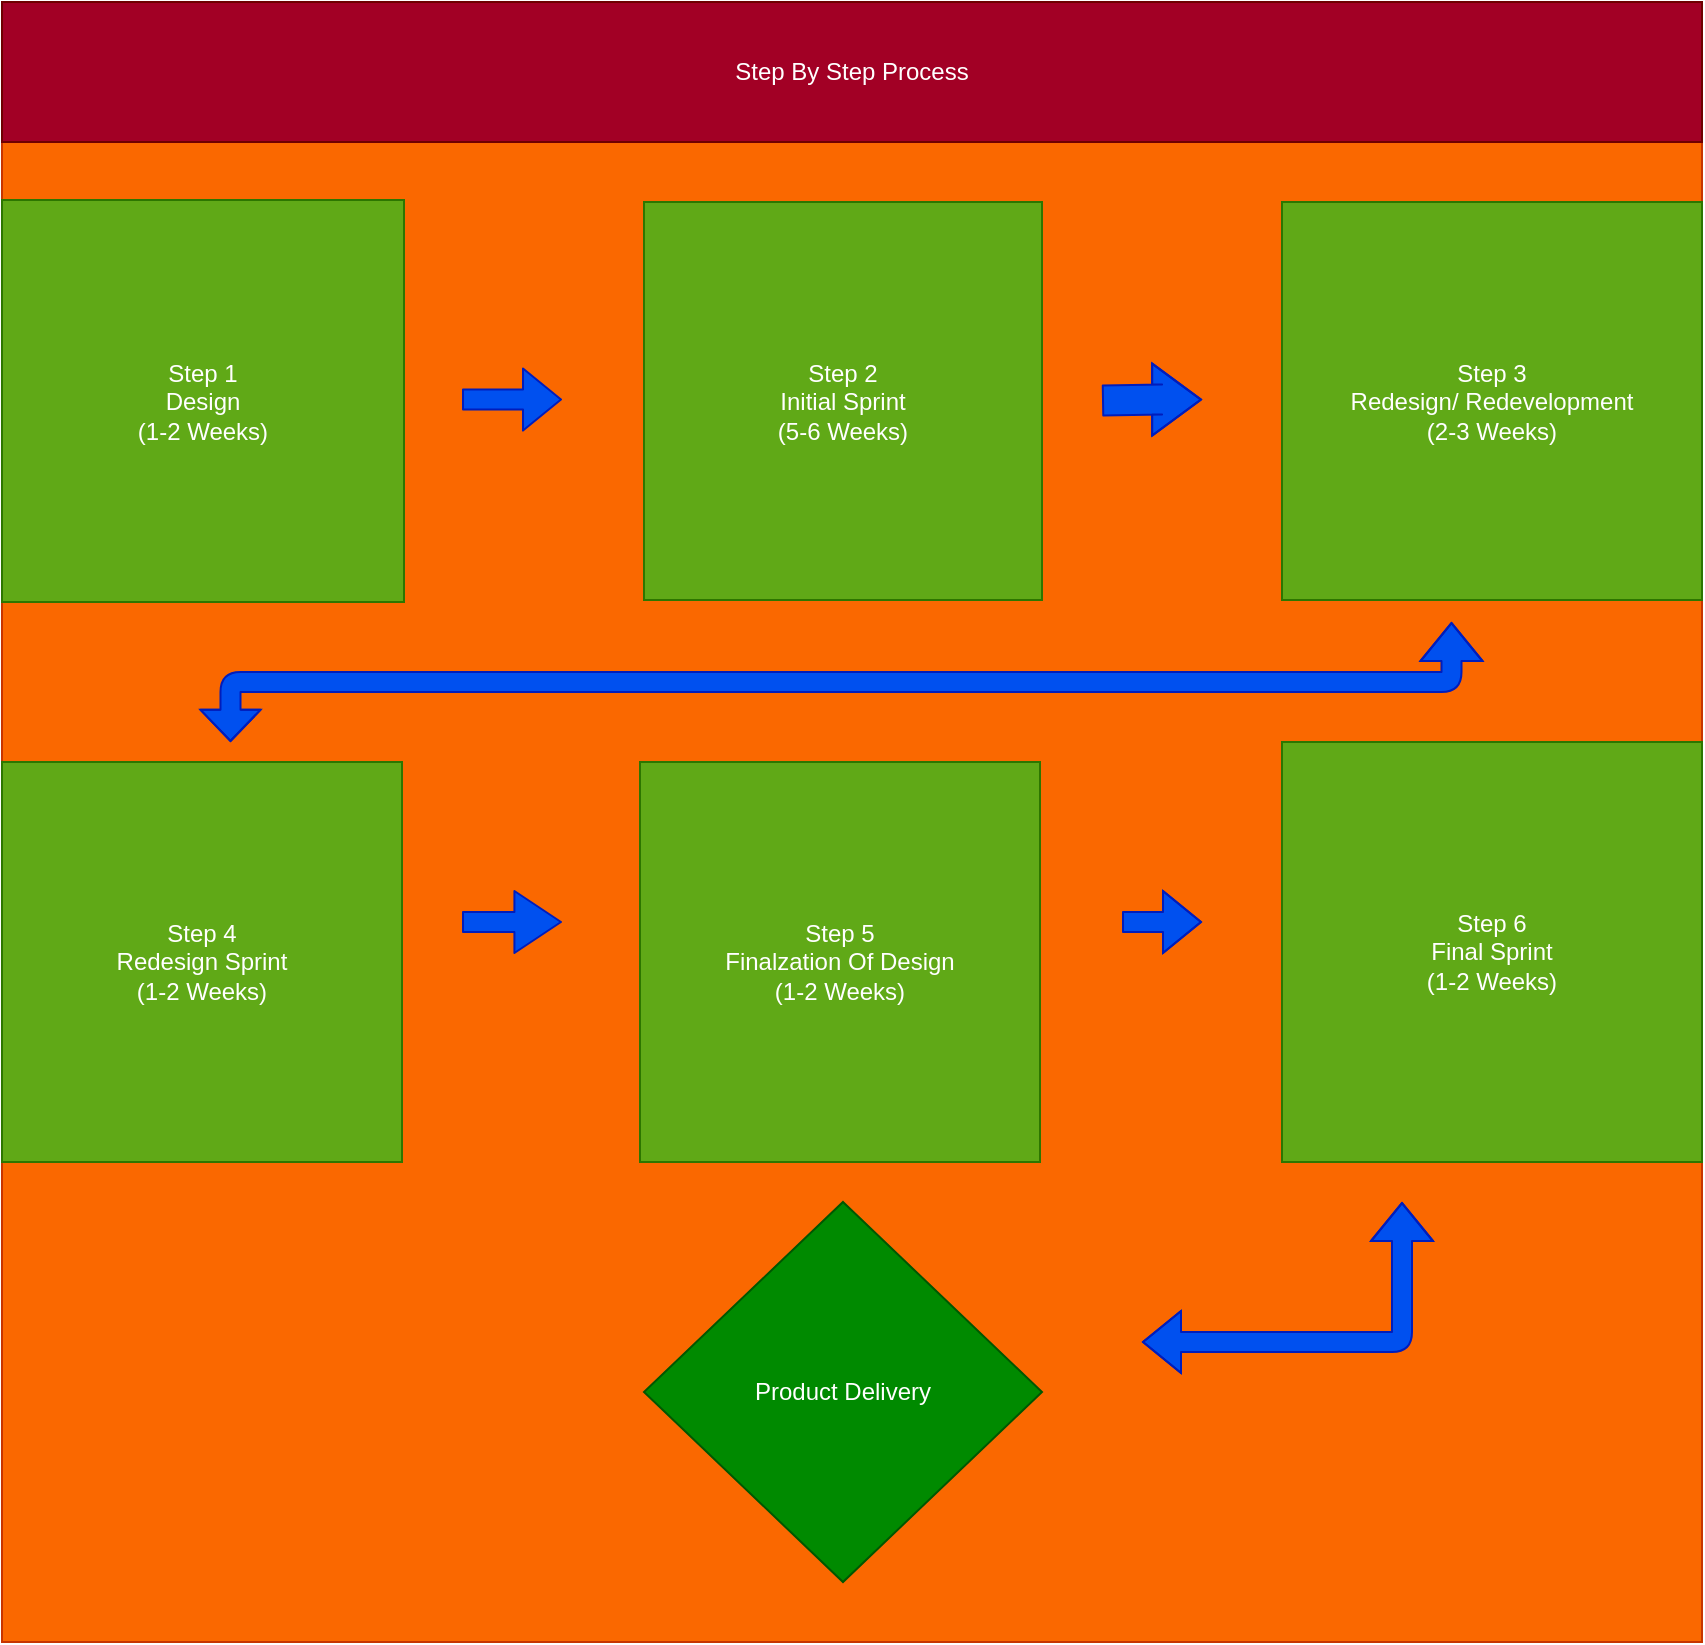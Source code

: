 <mxfile>
    <diagram id="TkW9D12AQJbugdKpUHua" name="Step Process Rough Draft 1">
        <mxGraphModel dx="1554" dy="1910" grid="1" gridSize="10" guides="1" tooltips="1" connect="1" arrows="1" fold="1" page="1" pageScale="1" pageWidth="850" pageHeight="1100" math="0" shadow="0">
            <root>
                <mxCell id="0"/>
                <mxCell id="1" parent="0"/>
                <mxCell id="24" value="" style="rounded=0;whiteSpace=wrap;html=1;fillColor=#fa6800;fontColor=#000000;strokeColor=#C73500;" vertex="1" parent="1">
                    <mxGeometry y="-1030" width="850" height="750" as="geometry"/>
                </mxCell>
                <mxCell id="2" value="Step 1&lt;br&gt;Design &lt;br&gt;(1-2 Weeks)" style="whiteSpace=wrap;html=1;aspect=fixed;fillColor=#60a917;fontColor=#ffffff;strokeColor=#2D7600;" parent="1" vertex="1">
                    <mxGeometry y="-1001" width="201" height="201" as="geometry"/>
                </mxCell>
                <mxCell id="4" value="Step 2&lt;br&gt;Initial Sprint &lt;br&gt;(5-6 Weeks)" style="whiteSpace=wrap;html=1;aspect=fixed;fillColor=#60a917;fontColor=#ffffff;strokeColor=#2D7600;" parent="1" vertex="1">
                    <mxGeometry x="321" y="-1000" width="199" height="199" as="geometry"/>
                </mxCell>
                <mxCell id="6" value="" style="shape=flexArrow;endArrow=classic;html=1;fillColor=#0050ef;strokeColor=#001DBC;" parent="1" edge="1">
                    <mxGeometry width="50" height="50" relative="1" as="geometry">
                        <mxPoint x="230" y="-901.21" as="sourcePoint"/>
                        <mxPoint x="280" y="-901.21" as="targetPoint"/>
                    </mxGeometry>
                </mxCell>
                <mxCell id="9" value="" style="shape=flexArrow;endArrow=classic;html=1;width=15;endSize=7.81;fillColor=#0050ef;strokeColor=#001DBC;" parent="1" edge="1">
                    <mxGeometry width="50" height="50" relative="1" as="geometry">
                        <mxPoint x="550" y="-900.71" as="sourcePoint"/>
                        <mxPoint x="600" y="-901.21" as="targetPoint"/>
                        <Array as="points">
                            <mxPoint x="580" y="-901.21"/>
                        </Array>
                    </mxGeometry>
                </mxCell>
                <mxCell id="10" value="Step 3 &lt;br&gt;Redesign/ Redevelopment&lt;br&gt;(2-3 Weeks)" style="rounded=0;whiteSpace=wrap;html=1;fillColor=#60a917;fontColor=#ffffff;strokeColor=#2D7600;" parent="1" vertex="1">
                    <mxGeometry x="640" y="-1000" width="210" height="199" as="geometry"/>
                </mxCell>
                <mxCell id="13" value="" style="shape=flexArrow;endArrow=classic;startArrow=classic;html=1;startWidth=19;startSize=4.86;fillColor=#0050ef;strokeColor=#001DBC;" parent="1" edge="1">
                    <mxGeometry width="100" height="100" relative="1" as="geometry">
                        <mxPoint x="114.25" y="-730" as="sourcePoint"/>
                        <mxPoint x="724.75" y="-790" as="targetPoint"/>
                        <Array as="points">
                            <mxPoint x="114.25" y="-760"/>
                            <mxPoint x="410" y="-760"/>
                            <mxPoint x="724.75" y="-760"/>
                        </Array>
                    </mxGeometry>
                </mxCell>
                <mxCell id="14" value="Step 4&lt;br&gt;Redesign Sprint&lt;br&gt;(1-2 Weeks)" style="whiteSpace=wrap;html=1;aspect=fixed;fillColor=#60a917;fontColor=#ffffff;strokeColor=#2D7600;" parent="1" vertex="1">
                    <mxGeometry y="-720" width="200" height="200" as="geometry"/>
                </mxCell>
                <mxCell id="15" value="" style="shape=flexArrow;endArrow=classic;html=1;width=10;endSize=7.43;fillColor=#0050ef;strokeColor=#001DBC;" parent="1" edge="1">
                    <mxGeometry width="50" height="50" relative="1" as="geometry">
                        <mxPoint x="230" y="-640" as="sourcePoint"/>
                        <mxPoint x="280" y="-640" as="targetPoint"/>
                    </mxGeometry>
                </mxCell>
                <mxCell id="16" value="&lt;span&gt;Step 5&lt;/span&gt;&lt;br&gt;&lt;span&gt;Finalzation Of Design&lt;/span&gt;&lt;br&gt;&lt;span&gt;(1-2 Weeks)&lt;/span&gt;" style="whiteSpace=wrap;html=1;aspect=fixed;fillColor=#60a917;fontColor=#ffffff;strokeColor=#2D7600;" parent="1" vertex="1">
                    <mxGeometry x="319" y="-720" width="200" height="200" as="geometry"/>
                </mxCell>
                <mxCell id="17" value="" style="shape=flexArrow;endArrow=classic;html=1;fillColor=#0050ef;strokeColor=#001DBC;" parent="1" edge="1">
                    <mxGeometry width="50" height="50" relative="1" as="geometry">
                        <mxPoint x="560" y="-640" as="sourcePoint"/>
                        <mxPoint x="600" y="-640" as="targetPoint"/>
                        <Array as="points">
                            <mxPoint x="570" y="-640"/>
                        </Array>
                    </mxGeometry>
                </mxCell>
                <mxCell id="18" value="Step 6&lt;br&gt;Final Sprint&lt;br&gt;(1-2 Weeks)" style="whiteSpace=wrap;html=1;aspect=fixed;fillColor=#60a917;fontColor=#ffffff;strokeColor=#2D7600;" parent="1" vertex="1">
                    <mxGeometry x="640" y="-730" width="210" height="210" as="geometry"/>
                </mxCell>
                <mxCell id="21" value="" style="shape=flexArrow;endArrow=classic;startArrow=classic;html=1;fillColor=#0050ef;strokeColor=#001DBC;" parent="1" edge="1">
                    <mxGeometry width="100" height="100" relative="1" as="geometry">
                        <mxPoint x="570" y="-430" as="sourcePoint"/>
                        <mxPoint x="700" y="-500" as="targetPoint"/>
                        <Array as="points">
                            <mxPoint x="700" y="-430"/>
                        </Array>
                    </mxGeometry>
                </mxCell>
                <mxCell id="22" value="Product Delivery" style="rhombus;whiteSpace=wrap;html=1;fillColor=#008a00;fontColor=#ffffff;strokeColor=#005700;" parent="1" vertex="1">
                    <mxGeometry x="321" y="-500" width="199" height="190" as="geometry"/>
                </mxCell>
                <mxCell id="23" value="Step By Step Process" style="rounded=0;whiteSpace=wrap;html=1;fillColor=#a20025;fontColor=#ffffff;strokeColor=#6F0000;" parent="1" vertex="1">
                    <mxGeometry y="-1100" width="850" height="70" as="geometry"/>
                </mxCell>
            </root>
        </mxGraphModel>
    </diagram>
</mxfile>